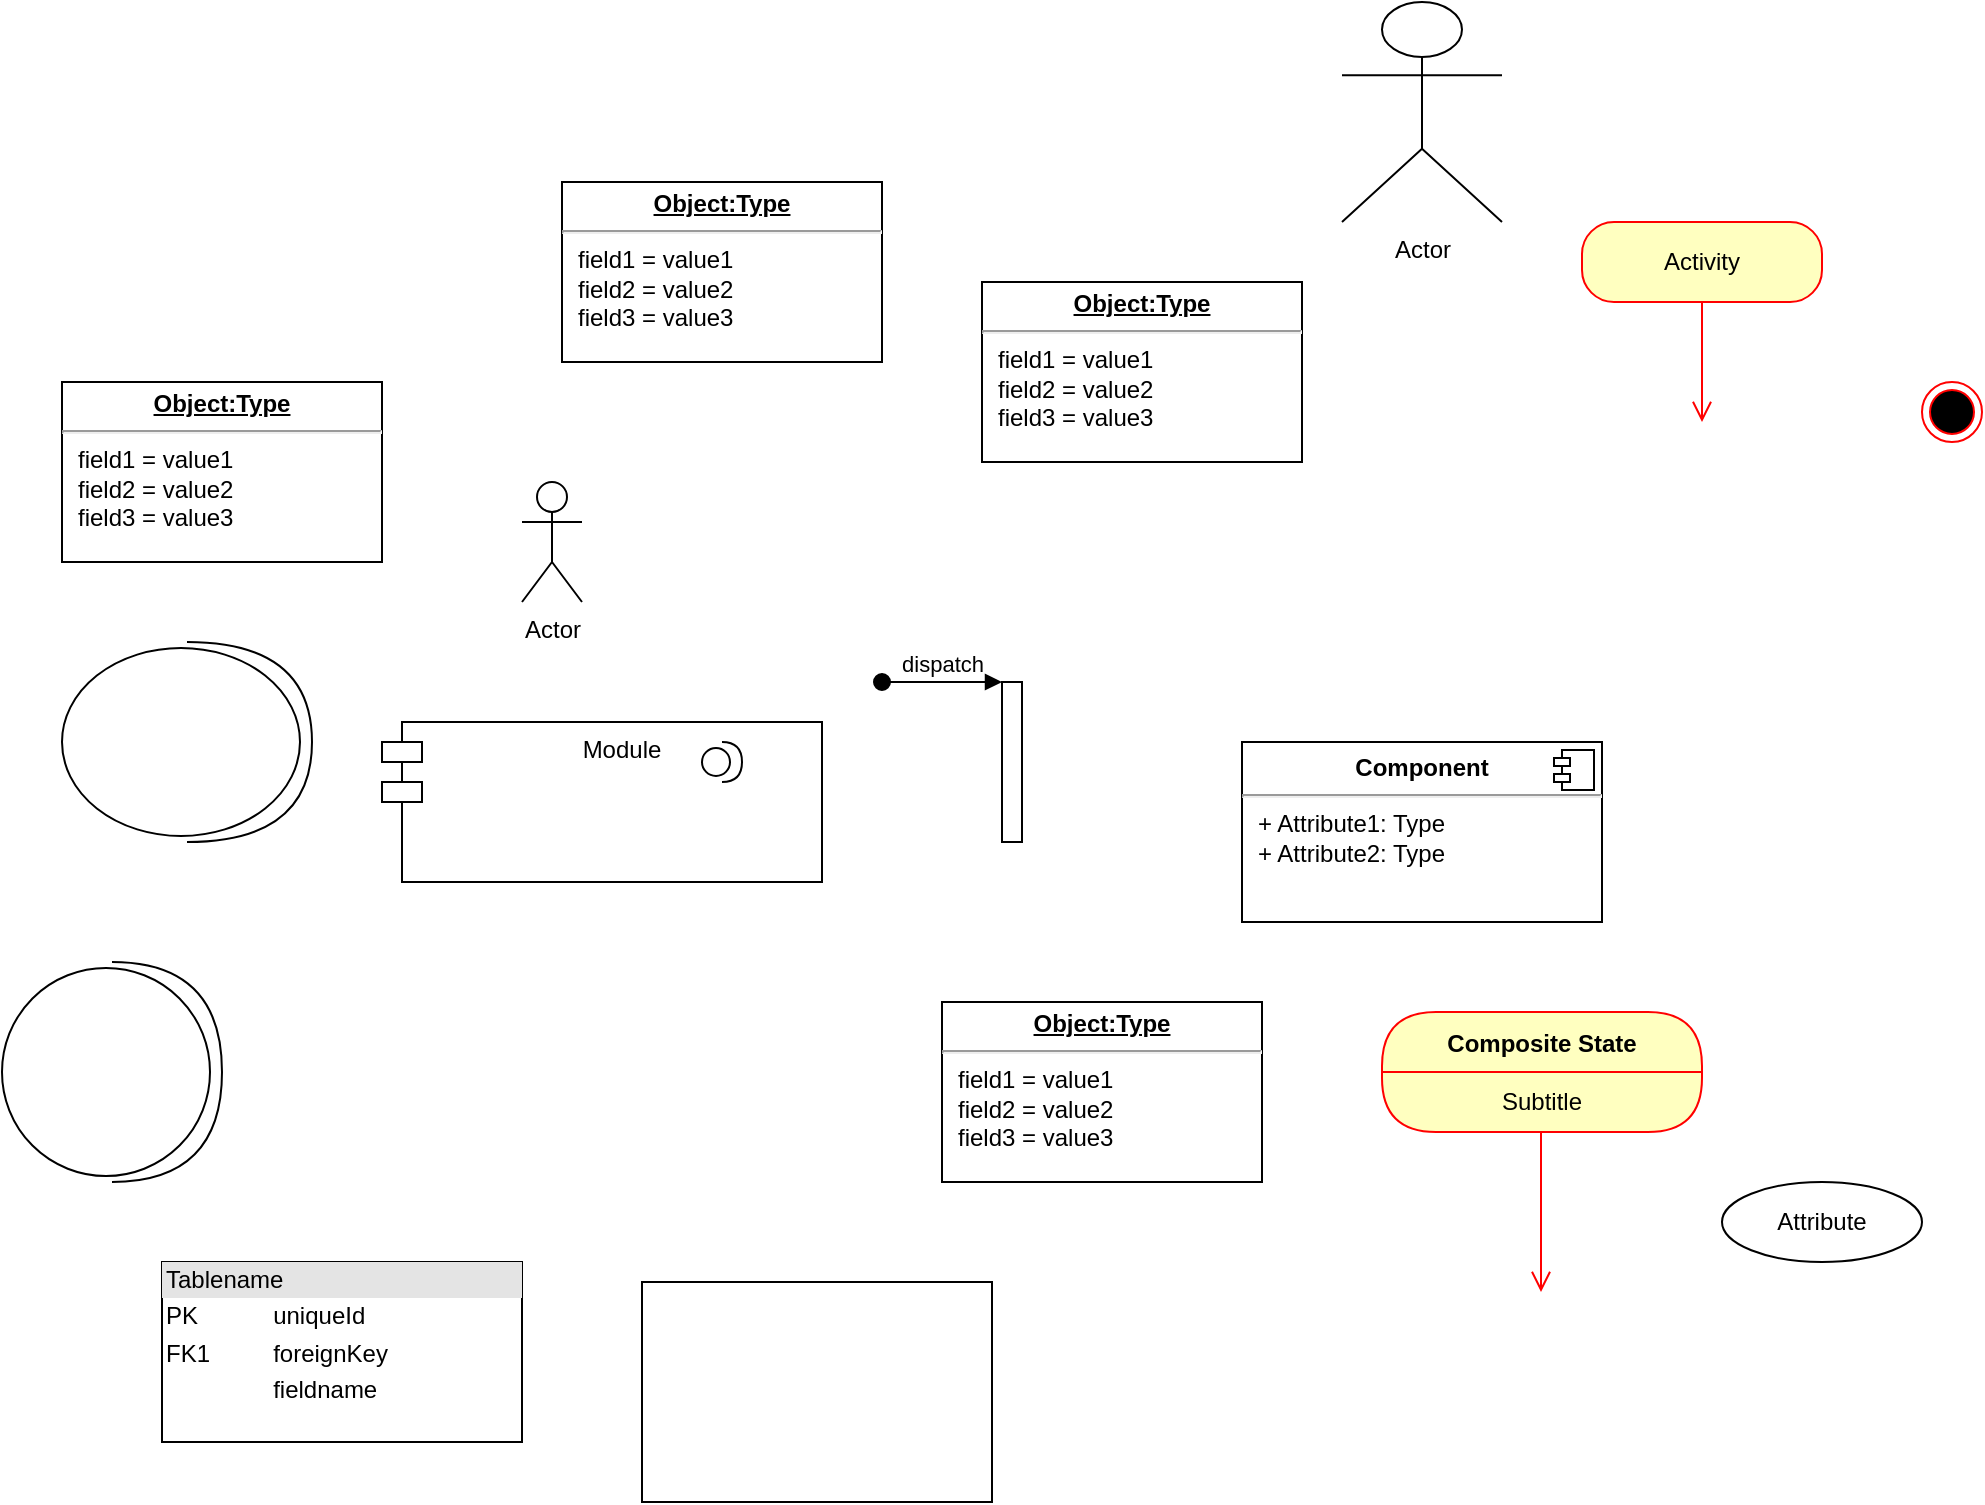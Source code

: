 <mxfile version="21.2.7" type="github" pages="3">
  <diagram name="Page-1" id="c_Jsu74FXSyNbmhPGohe">
    <mxGraphModel dx="1229" dy="845" grid="1" gridSize="10" guides="1" tooltips="1" connect="1" arrows="1" fold="1" page="1" pageScale="1" pageWidth="850" pageHeight="1100" math="0" shadow="0">
      <root>
        <mxCell id="0" />
        <mxCell id="1" parent="0" />
        <mxCell id="OKTVFQSnO2jGYD_Wj82T-1" value="" style="rounded=0;whiteSpace=wrap;html=1;" vertex="1" parent="1">
          <mxGeometry x="380" y="700" width="175" height="110" as="geometry" />
        </mxCell>
        <mxCell id="OKTVFQSnO2jGYD_Wj82T-7" value="&lt;p style=&quot;margin:0px;margin-top:4px;text-align:center;text-decoration:underline;&quot;&gt;&lt;b&gt;Object:Type&lt;/b&gt;&lt;/p&gt;&lt;hr/&gt;&lt;p style=&quot;margin:0px;margin-left:8px;&quot;&gt;field1 = value1&lt;br/&gt;field2 = value2&lt;br&gt;field3 = value3&lt;/p&gt;" style="verticalAlign=top;align=left;overflow=fill;fontSize=12;fontFamily=Helvetica;html=1;whiteSpace=wrap;" vertex="1" parent="1">
          <mxGeometry x="550" y="200" width="160" height="90" as="geometry" />
        </mxCell>
        <mxCell id="OKTVFQSnO2jGYD_Wj82T-8" value="&lt;p style=&quot;margin:0px;margin-top:4px;text-align:center;text-decoration:underline;&quot;&gt;&lt;b&gt;Object:Type&lt;/b&gt;&lt;/p&gt;&lt;hr/&gt;&lt;p style=&quot;margin:0px;margin-left:8px;&quot;&gt;field1 = value1&lt;br/&gt;field2 = value2&lt;br&gt;field3 = value3&lt;/p&gt;" style="verticalAlign=top;align=left;overflow=fill;fontSize=12;fontFamily=Helvetica;html=1;whiteSpace=wrap;" vertex="1" parent="1">
          <mxGeometry x="90" y="250" width="160" height="90" as="geometry" />
        </mxCell>
        <mxCell id="OKTVFQSnO2jGYD_Wj82T-9" value="&lt;p style=&quot;margin:0px;margin-top:4px;text-align:center;text-decoration:underline;&quot;&gt;&lt;b&gt;Object:Type&lt;/b&gt;&lt;/p&gt;&lt;hr/&gt;&lt;p style=&quot;margin:0px;margin-left:8px;&quot;&gt;field1 = value1&lt;br/&gt;field2 = value2&lt;br&gt;field3 = value3&lt;/p&gt;" style="verticalAlign=top;align=left;overflow=fill;fontSize=12;fontFamily=Helvetica;html=1;whiteSpace=wrap;" vertex="1" parent="1">
          <mxGeometry x="340" y="150" width="160" height="90" as="geometry" />
        </mxCell>
        <mxCell id="OKTVFQSnO2jGYD_Wj82T-10" value="Module" style="shape=module;align=left;spacingLeft=20;align=center;verticalAlign=top;whiteSpace=wrap;html=1;" vertex="1" parent="1">
          <mxGeometry x="250" y="420" width="220" height="80" as="geometry" />
        </mxCell>
        <mxCell id="OKTVFQSnO2jGYD_Wj82T-11" value="" style="shape=providedRequiredInterface;html=1;verticalLabelPosition=bottom;sketch=0;" vertex="1" parent="1">
          <mxGeometry x="60" y="540" width="110" height="110" as="geometry" />
        </mxCell>
        <mxCell id="OKTVFQSnO2jGYD_Wj82T-12" value="&lt;p style=&quot;margin:0px;margin-top:6px;text-align:center;&quot;&gt;&lt;b&gt;Component&lt;/b&gt;&lt;/p&gt;&lt;hr/&gt;&lt;p style=&quot;margin:0px;margin-left:8px;&quot;&gt;+ Attribute1: Type&lt;br/&gt;+ Attribute2: Type&lt;/p&gt;" style="align=left;overflow=fill;html=1;dropTarget=0;whiteSpace=wrap;" vertex="1" parent="1">
          <mxGeometry x="680" y="430" width="180" height="90" as="geometry" />
        </mxCell>
        <mxCell id="OKTVFQSnO2jGYD_Wj82T-13" value="" style="shape=component;jettyWidth=8;jettyHeight=4;" vertex="1" parent="OKTVFQSnO2jGYD_Wj82T-12">
          <mxGeometry x="1" width="20" height="20" relative="1" as="geometry">
            <mxPoint x="-24" y="4" as="offset" />
          </mxGeometry>
        </mxCell>
        <mxCell id="OKTVFQSnO2jGYD_Wj82T-14" value="Attribute" style="ellipse;whiteSpace=wrap;html=1;align=center;" vertex="1" parent="1">
          <mxGeometry x="920" y="650" width="100" height="40" as="geometry" />
        </mxCell>
        <mxCell id="OKTVFQSnO2jGYD_Wj82T-15" value="" style="ellipse;html=1;shape=endState;fillColor=#000000;strokeColor=#ff0000;" vertex="1" parent="1">
          <mxGeometry x="1020" y="250" width="30" height="30" as="geometry" />
        </mxCell>
        <mxCell id="OKTVFQSnO2jGYD_Wj82T-16" value="Activity" style="rounded=1;whiteSpace=wrap;html=1;arcSize=40;fontColor=#000000;fillColor=#ffffc0;strokeColor=#ff0000;" vertex="1" parent="1">
          <mxGeometry x="850" y="170" width="120" height="40" as="geometry" />
        </mxCell>
        <mxCell id="OKTVFQSnO2jGYD_Wj82T-17" value="" style="edgeStyle=orthogonalEdgeStyle;html=1;verticalAlign=bottom;endArrow=open;endSize=8;strokeColor=#ff0000;rounded=0;" edge="1" source="OKTVFQSnO2jGYD_Wj82T-16" parent="1">
          <mxGeometry relative="1" as="geometry">
            <mxPoint x="910" y="270" as="targetPoint" />
          </mxGeometry>
        </mxCell>
        <mxCell id="OKTVFQSnO2jGYD_Wj82T-18" value="" style="html=1;points=[];perimeter=orthogonalPerimeter;outlineConnect=0;targetShapes=umlLifeline;portConstraint=eastwest;newEdgeStyle={&quot;edgeStyle&quot;:&quot;elbowEdgeStyle&quot;,&quot;elbow&quot;:&quot;vertical&quot;,&quot;curved&quot;:0,&quot;rounded&quot;:0};" vertex="1" parent="1">
          <mxGeometry x="560" y="400" width="10" height="80" as="geometry" />
        </mxCell>
        <mxCell id="OKTVFQSnO2jGYD_Wj82T-19" value="dispatch" style="html=1;verticalAlign=bottom;startArrow=oval;endArrow=block;startSize=8;edgeStyle=elbowEdgeStyle;elbow=vertical;curved=0;rounded=0;" edge="1" target="OKTVFQSnO2jGYD_Wj82T-18" parent="1">
          <mxGeometry relative="1" as="geometry">
            <mxPoint x="500" y="400" as="sourcePoint" />
          </mxGeometry>
        </mxCell>
        <mxCell id="OKTVFQSnO2jGYD_Wj82T-20" value="Composite State" style="swimlane;fontStyle=1;align=center;verticalAlign=middle;childLayout=stackLayout;horizontal=1;startSize=30;horizontalStack=0;resizeParent=0;resizeLast=1;container=0;fontColor=#000000;collapsible=0;rounded=1;arcSize=30;strokeColor=#ff0000;fillColor=#ffffc0;swimlaneFillColor=#ffffc0;dropTarget=0;" vertex="1" parent="1">
          <mxGeometry x="750" y="565" width="160" height="60" as="geometry" />
        </mxCell>
        <mxCell id="OKTVFQSnO2jGYD_Wj82T-22" value="" style="edgeStyle=orthogonalEdgeStyle;html=1;verticalAlign=bottom;endArrow=open;endSize=8;strokeColor=#ff0000;rounded=0;" edge="1" parent="1">
          <mxGeometry relative="1" as="geometry">
            <mxPoint x="829.5" y="705" as="targetPoint" />
            <mxPoint x="829.5" y="625" as="sourcePoint" />
          </mxGeometry>
        </mxCell>
        <mxCell id="OKTVFQSnO2jGYD_Wj82T-21" value="Subtitle" style="text;html=1;strokeColor=none;fillColor=none;align=center;verticalAlign=middle;spacingLeft=4;spacingRight=4;whiteSpace=wrap;overflow=hidden;rotatable=0;fontColor=#000000;" vertex="1" parent="1">
          <mxGeometry x="750" y="595" width="160" height="30" as="geometry" />
        </mxCell>
        <mxCell id="OKTVFQSnO2jGYD_Wj82T-24" value="&lt;div style=&quot;box-sizing:border-box;width:100%;background:#e4e4e4;padding:2px;&quot;&gt;Tablename&lt;/div&gt;&lt;table style=&quot;width:100%;font-size:1em;&quot; cellpadding=&quot;2&quot; cellspacing=&quot;0&quot;&gt;&lt;tr&gt;&lt;td&gt;PK&lt;/td&gt;&lt;td&gt;uniqueId&lt;/td&gt;&lt;/tr&gt;&lt;tr&gt;&lt;td&gt;FK1&lt;/td&gt;&lt;td&gt;foreignKey&lt;/td&gt;&lt;/tr&gt;&lt;tr&gt;&lt;td&gt;&lt;/td&gt;&lt;td&gt;fieldname&lt;/td&gt;&lt;/tr&gt;&lt;/table&gt;" style="verticalAlign=top;align=left;overflow=fill;html=1;whiteSpace=wrap;" vertex="1" parent="1">
          <mxGeometry x="140" y="690" width="180" height="90" as="geometry" />
        </mxCell>
        <mxCell id="OKTVFQSnO2jGYD_Wj82T-25" value="" style="shape=providedRequiredInterface;html=1;verticalLabelPosition=bottom;sketch=0;" vertex="1" parent="1">
          <mxGeometry x="410" y="430" width="20" height="20" as="geometry" />
        </mxCell>
        <mxCell id="OKTVFQSnO2jGYD_Wj82T-26" value="" style="shape=providedRequiredInterface;html=1;verticalLabelPosition=bottom;sketch=0;" vertex="1" parent="1">
          <mxGeometry x="90" y="380" width="125" height="100" as="geometry" />
        </mxCell>
        <mxCell id="OKTVFQSnO2jGYD_Wj82T-27" value="Actor" style="shape=umlActor;verticalLabelPosition=bottom;verticalAlign=top;html=1;" vertex="1" parent="1">
          <mxGeometry x="730" y="60" width="80" height="110" as="geometry" />
        </mxCell>
        <mxCell id="OKTVFQSnO2jGYD_Wj82T-28" value="&lt;p style=&quot;margin:0px;margin-top:4px;text-align:center;text-decoration:underline;&quot;&gt;&lt;b&gt;Object:Type&lt;/b&gt;&lt;/p&gt;&lt;hr/&gt;&lt;p style=&quot;margin:0px;margin-left:8px;&quot;&gt;field1 = value1&lt;br/&gt;field2 = value2&lt;br&gt;field3 = value3&lt;/p&gt;" style="verticalAlign=top;align=left;overflow=fill;fontSize=12;fontFamily=Helvetica;html=1;whiteSpace=wrap;" vertex="1" parent="1">
          <mxGeometry x="530" y="560" width="160" height="90" as="geometry" />
        </mxCell>
        <mxCell id="OKTVFQSnO2jGYD_Wj82T-29" value="Actor" style="shape=umlActor;verticalLabelPosition=bottom;verticalAlign=top;html=1;" vertex="1" parent="1">
          <mxGeometry x="320" y="300" width="30" height="60" as="geometry" />
        </mxCell>
      </root>
    </mxGraphModel>
  </diagram>
  <diagram id="nGVaEM0G_f2D4CXPOdU4" name="Page-2">
    <mxGraphModel dx="3217" dy="1408" grid="1" gridSize="10" guides="1" tooltips="1" connect="1" arrows="1" fold="1" page="1" pageScale="1" pageWidth="1169" pageHeight="827" math="0" shadow="0">
      <root>
        <mxCell id="0" />
        <mxCell id="1" parent="0" />
        <mxCell id="z2LkJE4XGTSv9TmPmMq1-45" value="" style="edgeStyle=orthogonalEdgeStyle;rounded=0;orthogonalLoop=1;jettySize=auto;html=1;exitX=1;exitY=0.5;exitDx=0;exitDy=0;entryX=0;entryY=0.5;entryDx=0;entryDy=0;" edge="1" parent="1" source="z2LkJE4XGTSv9TmPmMq1-44" target="z2LkJE4XGTSv9TmPmMq1-46">
          <mxGeometry relative="1" as="geometry">
            <mxPoint x="40" y="169" as="targetPoint" />
          </mxGeometry>
        </mxCell>
        <mxCell id="z2LkJE4XGTSv9TmPmMq1-35" value="" style="edgeStyle=orthogonalEdgeStyle;rounded=0;orthogonalLoop=1;jettySize=auto;html=1;" edge="1" parent="1" source="z2LkJE4XGTSv9TmPmMq1-5" target="z2LkJE4XGTSv9TmPmMq1-6">
          <mxGeometry relative="1" as="geometry" />
        </mxCell>
        <mxCell id="z2LkJE4XGTSv9TmPmMq1-5" value="&lt;p style=&quot;margin:0px;margin-top:4px;text-align:center;&quot;&gt;&lt;b&gt;Finance&lt;/b&gt;&lt;/p&gt;&lt;p style=&quot;margin:0px;margin-top:4px;text-align:center;&quot;&gt;&lt;br&gt;&lt;/p&gt;&lt;hr size=&quot;1&quot;&gt;&lt;div style=&quot;height:2px;&quot;&gt;&amp;nbsp;- PR number: integer&amp;nbsp;&lt;/div&gt;&lt;div style=&quot;height:2px;&quot;&gt;&lt;br&gt;&lt;/div&gt;&lt;div style=&quot;height:2px;&quot;&gt;&lt;br&gt;&lt;/div&gt;&lt;div style=&quot;height:2px;&quot;&gt;&lt;br&gt;&lt;/div&gt;&lt;div style=&quot;height:2px;&quot;&gt;&lt;br&gt;&lt;/div&gt;&lt;div style=&quot;height:2px;&quot;&gt;&lt;br&gt;&lt;/div&gt;&lt;div style=&quot;height:2px;&quot;&gt;&lt;br&gt;&lt;/div&gt;&lt;div style=&quot;height:2px;&quot;&gt;&lt;br&gt;&lt;/div&gt;&lt;div style=&quot;height:2px;&quot;&gt;&lt;br&gt;&lt;/div&gt;&lt;div style=&quot;height:2px;&quot;&gt;&lt;br&gt;&lt;/div&gt;&lt;div style=&quot;height:2px;&quot;&gt;&lt;br&gt;&lt;/div&gt;&lt;div style=&quot;height:2px;&quot;&gt;&lt;br&gt;&lt;/div&gt;&lt;div style=&quot;height:2px;&quot;&gt;&lt;br&gt;&lt;/div&gt;&lt;div style=&quot;height:2px;&quot;&gt;&lt;br&gt;&lt;/div&gt;&lt;div style=&quot;height:2px;&quot;&gt;&lt;br&gt;&lt;/div&gt;&lt;div style=&quot;height:2px;&quot;&gt;&lt;br&gt;&lt;/div&gt;&lt;hr size=&quot;1&quot;&gt;&lt;div style=&quot;height:2px;&quot;&gt;+ calcAproximate()&lt;/div&gt;" style="verticalAlign=top;align=left;overflow=fill;fontSize=12;fontFamily=Helvetica;html=1;whiteSpace=wrap;" vertex="1" parent="1">
          <mxGeometry x="470" y="90" width="190" height="160" as="geometry" />
        </mxCell>
        <mxCell id="z2LkJE4XGTSv9TmPmMq1-36" value="" style="edgeStyle=orthogonalEdgeStyle;rounded=0;orthogonalLoop=1;jettySize=auto;html=1;" edge="1" parent="1" target="z2LkJE4XGTSv9TmPmMq1-7">
          <mxGeometry relative="1" as="geometry">
            <mxPoint x="890" y="170" as="sourcePoint" />
          </mxGeometry>
        </mxCell>
        <mxCell id="z2LkJE4XGTSv9TmPmMq1-6" value="&lt;p style=&quot;margin:0px;margin-top:4px;text-align:center;&quot;&gt;&lt;b&gt;Director&amp;nbsp;&amp;nbsp;&lt;/b&gt;&lt;/p&gt;&lt;p style=&quot;margin:0px;margin-top:4px;text-align:center;&quot;&gt;&lt;br&gt;&lt;/p&gt;&lt;hr size=&quot;1&quot;&gt;&lt;div style=&quot;height:2px;&quot;&gt;&lt;/div&gt;&lt;div style=&quot;height:2px;&quot;&gt;&lt;br&gt;&lt;/div&gt;&lt;div style=&quot;height:2px;&quot;&gt;&lt;br&gt;&lt;/div&gt;&lt;div style=&quot;height:2px;&quot;&gt;&lt;br&gt;&lt;/div&gt;&lt;div style=&quot;height:2px;&quot;&gt;&lt;br&gt;&lt;/div&gt;&lt;div style=&quot;height:2px;&quot;&gt;&lt;br&gt;&lt;/div&gt;&lt;div style=&quot;height:2px;&quot;&gt;&lt;br&gt;&lt;/div&gt;&lt;div style=&quot;height:2px;&quot;&gt;&lt;br&gt;&lt;/div&gt;&lt;div style=&quot;height:2px;&quot;&gt;&lt;br&gt;&lt;/div&gt;&lt;div style=&quot;height:2px;&quot;&gt;&lt;br&gt;&lt;/div&gt;&lt;div style=&quot;height:2px;&quot;&gt;&lt;br&gt;&lt;/div&gt;&lt;div style=&quot;height:2px;&quot;&gt;&lt;br&gt;&lt;/div&gt;&lt;div style=&quot;height:2px;&quot;&gt;&lt;br&gt;&lt;/div&gt;&lt;div style=&quot;height:2px;&quot;&gt;&lt;br&gt;&lt;/div&gt;&lt;div style=&quot;height:2px;&quot;&gt;&lt;br&gt;&lt;/div&gt;&lt;div style=&quot;height:2px;&quot;&gt;&lt;br&gt;&lt;/div&gt;&lt;hr size=&quot;1&quot;&gt;&lt;div style=&quot;height:2px;&quot;&gt;&lt;/div&gt;" style="verticalAlign=top;align=left;overflow=fill;fontSize=12;fontFamily=Helvetica;html=1;whiteSpace=wrap;" vertex="1" parent="1">
          <mxGeometry x="747.5" y="89" width="140" height="160" as="geometry" />
        </mxCell>
        <mxCell id="z2LkJE4XGTSv9TmPmMq1-7" value="&lt;p style=&quot;margin:0px;margin-top:4px;text-align:center;&quot;&gt;&lt;b&gt;Purchase&amp;nbsp;&amp;nbsp;&lt;/b&gt;&lt;/p&gt;&lt;p style=&quot;margin:0px;margin-top:4px;text-align:center;&quot;&gt;&lt;br&gt;&lt;/p&gt;&lt;hr size=&quot;1&quot;&gt;&lt;p style=&quot;border-color: var(--border-color); margin: 0px 0px 0px 4px;&quot;&gt;-approval: Boolean&amp;nbsp;&lt;/p&gt;&lt;p style=&quot;border-color: var(--border-color); margin: 0px 0px 0px 4px;&quot;&gt;-time : Date&lt;br&gt;&lt;/p&gt;&lt;div style=&quot;height:2px;&quot;&gt;&lt;br&gt;&lt;/div&gt;&lt;div style=&quot;height:2px;&quot;&gt;&lt;br&gt;&lt;/div&gt;&lt;div style=&quot;height:2px;&quot;&gt;&lt;br&gt;&lt;/div&gt;&lt;div style=&quot;height:2px;&quot;&gt;&lt;br&gt;&lt;/div&gt;&lt;hr size=&quot;1&quot;&gt;&lt;div style=&quot;height:2px;&quot;&gt;&lt;/div&gt;" style="verticalAlign=top;align=left;overflow=fill;fontSize=12;fontFamily=Helvetica;html=1;whiteSpace=wrap;" vertex="1" parent="1">
          <mxGeometry x="970" y="90" width="140" height="160" as="geometry" />
        </mxCell>
        <mxCell id="z2LkJE4XGTSv9TmPmMq1-8" value="&lt;p style=&quot;margin:0px;margin-top:4px;text-align:center;&quot;&gt;&lt;b&gt;Budget&lt;/b&gt;&lt;/p&gt;&lt;hr size=&quot;1&quot;&gt;&lt;div style=&quot;height:2px;&quot;&gt;&lt;/div&gt;" style="verticalAlign=top;align=left;overflow=fill;fontSize=12;fontFamily=Helvetica;html=1;whiteSpace=wrap;" vertex="1" parent="1">
          <mxGeometry x="405" y="380" width="139" height="110" as="geometry" />
        </mxCell>
        <mxCell id="z2LkJE4XGTSv9TmPmMq1-12" value="" style="endArrow=none;html=1;rounded=0;entryX=0.5;entryY=1;entryDx=0;entryDy=0;exitX=0.5;exitY=0;exitDx=0;exitDy=0;strokeWidth=2;" edge="1" parent="1" source="z2LkJE4XGTSv9TmPmMq1-8" target="z2LkJE4XGTSv9TmPmMq1-5">
          <mxGeometry width="50" height="50" relative="1" as="geometry">
            <mxPoint x="540" y="440" as="sourcePoint" />
            <mxPoint x="590" y="390" as="targetPoint" />
          </mxGeometry>
        </mxCell>
        <mxCell id="z2LkJE4XGTSv9TmPmMq1-24" style="edgeStyle=orthogonalEdgeStyle;rounded=0;orthogonalLoop=1;jettySize=auto;html=1;entryX=0.522;entryY=0.992;entryDx=0;entryDy=0;entryPerimeter=0;" edge="1" parent="1" source="z2LkJE4XGTSv9TmPmMq1-16" target="z2LkJE4XGTSv9TmPmMq1-8">
          <mxGeometry relative="1" as="geometry" />
        </mxCell>
        <mxCell id="z2LkJE4XGTSv9TmPmMq1-16" value="" style="strokeWidth=2;html=1;shape=mxgraph.flowchart.annotation_2;align=left;labelPosition=right;pointerEvents=1;rotation=90;" vertex="1" parent="1">
          <mxGeometry x="457.5" y="457.5" width="40" height="165" as="geometry" />
        </mxCell>
        <mxCell id="z2LkJE4XGTSv9TmPmMq1-40" value="" style="shape=waypoint;sketch=0;size=6;pointerEvents=1;points=[];fillColor=default;resizable=0;rotatable=0;perimeter=centerPerimeter;snapToPoint=1;align=left;verticalAlign=top;" vertex="1" parent="1">
          <mxGeometry x="-60" y="260" width="20" height="20" as="geometry" />
        </mxCell>
        <mxCell id="z2LkJE4XGTSv9TmPmMq1-44" value="PR" style="rhombus;whiteSpace=wrap;html=1;align=left;verticalAlign=top;" vertex="1" parent="1">
          <mxGeometry x="10" y="129" width="80" height="80" as="geometry" />
        </mxCell>
        <mxCell id="z2LkJE4XGTSv9TmPmMq1-50" value="" style="edgeStyle=orthogonalEdgeStyle;rounded=0;orthogonalLoop=1;jettySize=auto;html=1;entryX=0;entryY=0.5;entryDx=0;entryDy=0;" edge="1" parent="1" source="z2LkJE4XGTSv9TmPmMq1-46" target="z2LkJE4XGTSv9TmPmMq1-5">
          <mxGeometry relative="1" as="geometry">
            <mxPoint x="380" y="169" as="targetPoint" />
          </mxGeometry>
        </mxCell>
        <mxCell id="z2LkJE4XGTSv9TmPmMq1-46" value="&lt;p style=&quot;margin:0px;margin-top:4px;text-align:center;&quot;&gt;&lt;b&gt;Admin&amp;nbsp;&lt;/b&gt;&lt;/p&gt;&lt;hr size=&quot;1&quot;&gt;&lt;p style=&quot;margin:0px;margin-left:4px;&quot;&gt;-name: String&amp;nbsp;&lt;/p&gt;&lt;p style=&quot;margin:0px;margin-left:4px;&quot;&gt;-date : Date&lt;br&gt;-category: String&amp;nbsp;&lt;/p&gt;&lt;hr size=&quot;1&quot;&gt;&lt;p style=&quot;margin:0px;margin-left:4px;&quot;&gt;+amount: String&amp;nbsp;&lt;/p&gt;" style="verticalAlign=top;align=left;overflow=fill;fontSize=12;fontFamily=Helvetica;html=1;whiteSpace=wrap;" vertex="1" parent="1">
          <mxGeometry x="220" y="90" width="160" height="160" as="geometry" />
        </mxCell>
        <mxCell id="z2LkJE4XGTSv9TmPmMq1-51" value="&lt;p style=&quot;margin:0px;margin-top:4px;text-align:center;&quot;&gt;&lt;b&gt;Cash&lt;/b&gt;&lt;/p&gt;&lt;p style=&quot;margin:0px;margin-top:4px;text-align:center;&quot;&gt;&lt;b style=&quot;background-color: initial;&quot;&gt;&lt;br&gt;&lt;/b&gt;&lt;/p&gt;&lt;p style=&quot;margin: 4px 0px 0px;&quot;&gt;&lt;b style=&quot;background-color: initial;&quot;&gt;amount: Integer&lt;/b&gt;&lt;br&gt;&lt;/p&gt;" style="verticalAlign=top;align=left;overflow=fill;fontSize=12;fontFamily=Helvetica;html=1;whiteSpace=wrap;" vertex="1" parent="1">
          <mxGeometry x="320" y="562.5" width="150" height="77.5" as="geometry" />
        </mxCell>
        <mxCell id="z2LkJE4XGTSv9TmPmMq1-53" value="" style="line;strokeWidth=1;fillColor=none;align=left;verticalAlign=middle;spacingTop=-1;spacingLeft=3;spacingRight=3;rotatable=0;labelPosition=right;points=[];portConstraint=eastwest;strokeColor=inherit;" vertex="1" parent="1">
          <mxGeometry x="320" y="588.5" width="150" height="8" as="geometry" />
        </mxCell>
        <mxCell id="z2LkJE4XGTSv9TmPmMq1-56" value="&lt;p style=&quot;margin:0px;margin-top:4px;text-align:center;&quot;&gt;&lt;b&gt;Bank&lt;/b&gt;&lt;/p&gt;&lt;p style=&quot;margin:0px;margin-top:4px;text-align:center;&quot;&gt;&lt;b style=&quot;background-color: initial;&quot;&gt;&lt;br&gt;&lt;/b&gt;&lt;/p&gt;&lt;p style=&quot;margin: 4px 0px 0px;&quot;&gt;&lt;span style=&quot;background-color: initial;&quot;&gt;&lt;b&gt;status: Boolean&amp;nbsp;&lt;/b&gt;&lt;/span&gt;&lt;br&gt;&lt;/p&gt;" style="verticalAlign=top;align=left;overflow=fill;fontSize=12;fontFamily=Helvetica;html=1;whiteSpace=wrap;" vertex="1" parent="1">
          <mxGeometry x="497.5" y="562.5" width="150" height="77.5" as="geometry" />
        </mxCell>
        <mxCell id="z2LkJE4XGTSv9TmPmMq1-58" value="" style="line;strokeWidth=1;fillColor=none;align=left;verticalAlign=middle;spacingTop=-1;spacingLeft=3;spacingRight=3;rotatable=0;labelPosition=right;points=[];portConstraint=eastwest;strokeColor=inherit;" vertex="1" parent="1">
          <mxGeometry x="497.5" y="588.5" width="150" height="8" as="geometry" />
        </mxCell>
        <mxCell id="z2LkJE4XGTSv9TmPmMq1-65" value="&lt;p style=&quot;margin:0px;margin-top:4px;text-align:center;&quot;&gt;&lt;b&gt;Constrains&lt;/b&gt;&lt;/p&gt;&lt;hr size=&quot;1&quot;&gt;&lt;div style=&quot;height:2px;&quot;&gt;&lt;/div&gt;" style="verticalAlign=top;align=left;overflow=fill;fontSize=12;fontFamily=Helvetica;html=1;whiteSpace=wrap;" vertex="1" parent="1">
          <mxGeometry x="745" y="380" width="139" height="110" as="geometry" />
        </mxCell>
        <mxCell id="z2LkJE4XGTSv9TmPmMq1-66" value="" style="endArrow=none;html=1;rounded=0;entryX=0.5;entryY=1;entryDx=0;entryDy=0;exitX=0.5;exitY=0;exitDx=0;exitDy=0;strokeWidth=2;" edge="1" parent="1" source="z2LkJE4XGTSv9TmPmMq1-65">
          <mxGeometry width="50" height="50" relative="1" as="geometry">
            <mxPoint x="880" y="440" as="sourcePoint" />
            <mxPoint x="815" y="250" as="targetPoint" />
          </mxGeometry>
        </mxCell>
        <mxCell id="z2LkJE4XGTSv9TmPmMq1-67" style="edgeStyle=orthogonalEdgeStyle;rounded=0;orthogonalLoop=1;jettySize=auto;html=1;entryX=0.522;entryY=0.992;entryDx=0;entryDy=0;entryPerimeter=0;" edge="1" parent="1" source="z2LkJE4XGTSv9TmPmMq1-68" target="z2LkJE4XGTSv9TmPmMq1-65">
          <mxGeometry relative="1" as="geometry" />
        </mxCell>
        <mxCell id="z2LkJE4XGTSv9TmPmMq1-68" value="" style="strokeWidth=2;html=1;shape=mxgraph.flowchart.annotation_2;align=left;labelPosition=right;pointerEvents=1;rotation=90;" vertex="1" parent="1">
          <mxGeometry x="797.5" y="457.5" width="40" height="165" as="geometry" />
        </mxCell>
        <mxCell id="z2LkJE4XGTSv9TmPmMq1-69" value="&lt;p style=&quot;margin:0px;margin-top:4px;text-align:center;&quot;&gt;&lt;b&gt;Legal&lt;/b&gt;&lt;/p&gt;&lt;p style=&quot;margin:0px;margin-top:4px;text-align:center;&quot;&gt;&lt;b style=&quot;background-color: initial;&quot;&gt;&lt;br&gt;&lt;/b&gt;&lt;/p&gt;&lt;p style=&quot;margin: 4px 0px 0px;&quot;&gt;&lt;b style=&quot;border-color: var(--border-color);&quot;&gt;status: Boolean&amp;nbsp;&lt;/b&gt;&lt;br&gt;&lt;/p&gt;" style="verticalAlign=top;align=left;overflow=fill;fontSize=12;fontFamily=Helvetica;html=1;whiteSpace=wrap;" vertex="1" parent="1">
          <mxGeometry x="660" y="562.5" width="150" height="77.5" as="geometry" />
        </mxCell>
        <mxCell id="z2LkJE4XGTSv9TmPmMq1-70" value="" style="line;strokeWidth=1;fillColor=none;align=left;verticalAlign=middle;spacingTop=-1;spacingLeft=3;spacingRight=3;rotatable=0;labelPosition=right;points=[];portConstraint=eastwest;strokeColor=inherit;" vertex="1" parent="1">
          <mxGeometry x="660" y="588.5" width="150" height="8" as="geometry" />
        </mxCell>
        <mxCell id="z2LkJE4XGTSv9TmPmMq1-71" value="&lt;p style=&quot;margin:0px;margin-top:4px;text-align:center;&quot;&gt;&lt;b&gt;Projects&lt;/b&gt;&lt;/p&gt;&lt;p style=&quot;margin:0px;margin-top:4px;text-align:center;&quot;&gt;&lt;b style=&quot;background-color: initial;&quot;&gt;&lt;br&gt;&lt;/b&gt;&lt;/p&gt;&lt;p style=&quot;margin: 4px 0px 0px;&quot;&gt;&lt;span style=&quot;background-color: initial;&quot;&gt;&lt;b&gt;Dependency: Boolean&amp;nbsp;&lt;/b&gt;&lt;/span&gt;&lt;br&gt;&lt;/p&gt;" style="verticalAlign=top;align=left;overflow=fill;fontSize=12;fontFamily=Helvetica;html=1;whiteSpace=wrap;" vertex="1" parent="1">
          <mxGeometry x="837.5" y="562.5" width="150" height="77.5" as="geometry" />
        </mxCell>
        <mxCell id="z2LkJE4XGTSv9TmPmMq1-72" value="" style="line;strokeWidth=1;fillColor=none;align=left;verticalAlign=middle;spacingTop=-1;spacingLeft=3;spacingRight=3;rotatable=0;labelPosition=right;points=[];portConstraint=eastwest;strokeColor=inherit;" vertex="1" parent="1">
          <mxGeometry x="837.5" y="588.5" width="150" height="8" as="geometry" />
        </mxCell>
      </root>
    </mxGraphModel>
  </diagram>
  <diagram id="2PHNLpnomDlVhTrwGic8" name="Page-3">
    <mxGraphModel dx="60" dy="18" grid="1" gridSize="10" guides="1" tooltips="1" connect="1" arrows="1" fold="1" page="1" pageScale="1" pageWidth="1169" pageHeight="827" math="0" shadow="0">
      <root>
        <mxCell id="0" />
        <mxCell id="1" parent="0" />
        <mxCell id="oTEi-ZaQa5ASEeYP7j1v-5" value="ADMIN" style="swimlane;fontStyle=1;align=center;verticalAlign=top;childLayout=stackLayout;horizontal=1;startSize=26;horizontalStack=0;resizeParent=1;resizeParentMax=0;resizeLast=0;collapsible=1;marginBottom=0;whiteSpace=wrap;html=1;" vertex="1" parent="1">
          <mxGeometry x="1390" y="870" width="180" height="160" as="geometry" />
        </mxCell>
        <mxCell id="oTEi-ZaQa5ASEeYP7j1v-6" value="+name- String&amp;nbsp;&lt;br&gt;+ Department Name - String&lt;br style=&quot;border-color: var(--border-color);&quot;&gt;+ Category - String&amp;nbsp;&lt;br&gt;+ Status - Boolean&amp;nbsp;&amp;nbsp;" style="text;strokeColor=none;fillColor=none;align=left;verticalAlign=top;spacingLeft=4;spacingRight=4;overflow=hidden;rotatable=0;points=[[0,0.5],[1,0.5]];portConstraint=eastwest;whiteSpace=wrap;html=1;" vertex="1" parent="oTEi-ZaQa5ASEeYP7j1v-5">
          <mxGeometry y="26" width="180" height="74" as="geometry" />
        </mxCell>
        <mxCell id="oTEi-ZaQa5ASEeYP7j1v-7" value="" style="line;strokeWidth=1;fillColor=none;align=left;verticalAlign=middle;spacingTop=-1;spacingLeft=3;spacingRight=3;rotatable=0;labelPosition=right;points=[];portConstraint=eastwest;strokeColor=inherit;" vertex="1" parent="oTEi-ZaQa5ASEeYP7j1v-5">
          <mxGeometry y="100" width="180" height="8" as="geometry" />
        </mxCell>
        <mxCell id="oTEi-ZaQa5ASEeYP7j1v-8" value="+ login ()&lt;br&gt;+modify PR()&lt;br&gt;+logout()&lt;br&gt;" style="text;strokeColor=none;fillColor=none;align=left;verticalAlign=top;spacingLeft=4;spacingRight=4;overflow=hidden;rotatable=0;points=[[0,0.5],[1,0.5]];portConstraint=eastwest;whiteSpace=wrap;html=1;" vertex="1" parent="oTEi-ZaQa5ASEeYP7j1v-5">
          <mxGeometry y="108" width="180" height="52" as="geometry" />
        </mxCell>
        <mxCell id="oTEi-ZaQa5ASEeYP7j1v-9" value="PURCHASE REQUEST" style="swimlane;fontStyle=1;align=center;verticalAlign=top;childLayout=stackLayout;horizontal=1;startSize=26;horizontalStack=0;resizeParent=1;resizeParentMax=0;resizeLast=0;collapsible=1;marginBottom=0;whiteSpace=wrap;html=1;" vertex="1" parent="1">
          <mxGeometry x="1590" y="1130" width="230" height="140" as="geometry" />
        </mxCell>
        <mxCell id="oTEi-ZaQa5ASEeYP7j1v-10" value="+ID - Integer&amp;nbsp;&amp;nbsp;&lt;br&gt;+ Amount - Float&amp;nbsp;&lt;br style=&quot;border-color: var(--border-color);&quot;&gt;+ Date - Date&amp;nbsp;&lt;br&gt;+ generator Email and ID - Boolean&amp;nbsp;&amp;nbsp;" style="text;strokeColor=none;fillColor=none;align=left;verticalAlign=top;spacingLeft=4;spacingRight=4;overflow=hidden;rotatable=0;points=[[0,0.5],[1,0.5]];portConstraint=eastwest;whiteSpace=wrap;html=1;" vertex="1" parent="oTEi-ZaQa5ASEeYP7j1v-9">
          <mxGeometry y="26" width="230" height="74" as="geometry" />
        </mxCell>
        <mxCell id="oTEi-ZaQa5ASEeYP7j1v-11" value="" style="line;strokeWidth=1;fillColor=none;align=left;verticalAlign=middle;spacingTop=-1;spacingLeft=3;spacingRight=3;rotatable=0;labelPosition=right;points=[];portConstraint=eastwest;strokeColor=inherit;" vertex="1" parent="oTEi-ZaQa5ASEeYP7j1v-9">
          <mxGeometry y="100" width="230" height="8" as="geometry" />
        </mxCell>
        <mxCell id="oTEi-ZaQa5ASEeYP7j1v-12" value="+ Request Status ()&lt;br&gt;&lt;br&gt;&lt;br&gt;" style="text;strokeColor=none;fillColor=none;align=left;verticalAlign=top;spacingLeft=4;spacingRight=4;overflow=hidden;rotatable=0;points=[[0,0.5],[1,0.5]];portConstraint=eastwest;whiteSpace=wrap;html=1;" vertex="1" parent="oTEi-ZaQa5ASEeYP7j1v-9">
          <mxGeometry y="108" width="230" height="32" as="geometry" />
        </mxCell>
        <mxCell id="oTEi-ZaQa5ASEeYP7j1v-13" value="DIRECTOR&amp;nbsp;" style="swimlane;fontStyle=1;align=center;verticalAlign=top;childLayout=stackLayout;horizontal=1;startSize=26;horizontalStack=0;resizeParent=1;resizeParentMax=0;resizeLast=0;collapsible=1;marginBottom=0;whiteSpace=wrap;html=1;" vertex="1" parent="1">
          <mxGeometry x="1980" y="865" width="180" height="130" as="geometry" />
        </mxCell>
        <mxCell id="oTEi-ZaQa5ASEeYP7j1v-14" value="+approval: Boolean&amp;nbsp;&lt;br&gt;&lt;span style=&quot;background-color: initial;&quot;&gt;-Date : Date&lt;/span&gt;&amp;nbsp;&lt;br&gt;&amp;nbsp;" style="text;strokeColor=none;fillColor=none;align=left;verticalAlign=top;spacingLeft=4;spacingRight=4;overflow=hidden;rotatable=0;points=[[0,0.5],[1,0.5]];portConstraint=eastwest;whiteSpace=wrap;html=1;" vertex="1" parent="oTEi-ZaQa5ASEeYP7j1v-13">
          <mxGeometry y="26" width="180" height="54" as="geometry" />
        </mxCell>
        <mxCell id="oTEi-ZaQa5ASEeYP7j1v-15" value="" style="line;strokeWidth=1;fillColor=none;align=left;verticalAlign=middle;spacingTop=-1;spacingLeft=3;spacingRight=3;rotatable=0;labelPosition=right;points=[];portConstraint=eastwest;strokeColor=inherit;" vertex="1" parent="oTEi-ZaQa5ASEeYP7j1v-13">
          <mxGeometry y="80" width="180" height="8" as="geometry" />
        </mxCell>
        <mxCell id="oTEi-ZaQa5ASEeYP7j1v-16" value="&lt;br&gt;&lt;br&gt;" style="text;strokeColor=none;fillColor=none;align=left;verticalAlign=top;spacingLeft=4;spacingRight=4;overflow=hidden;rotatable=0;points=[[0,0.5],[1,0.5]];portConstraint=eastwest;whiteSpace=wrap;html=1;" vertex="1" parent="oTEi-ZaQa5ASEeYP7j1v-13">
          <mxGeometry y="88" width="180" height="42" as="geometry" />
        </mxCell>
        <mxCell id="oTEi-ZaQa5ASEeYP7j1v-17" value="BUDGET" style="swimlane;fontStyle=1;align=center;verticalAlign=top;childLayout=stackLayout;horizontal=1;startSize=26;horizontalStack=0;resizeParent=1;resizeParentMax=0;resizeLast=0;collapsible=1;marginBottom=0;whiteSpace=wrap;html=1;" vertex="1" parent="1">
          <mxGeometry x="1670" y="870" width="180" height="120" as="geometry" />
        </mxCell>
        <mxCell id="oTEi-ZaQa5ASEeYP7j1v-18" value="+Status- Boolean&amp;nbsp;&lt;br&gt;+ Type - String&amp;nbsp;" style="text;strokeColor=none;fillColor=none;align=left;verticalAlign=top;spacingLeft=4;spacingRight=4;overflow=hidden;rotatable=0;points=[[0,0.5],[1,0.5]];portConstraint=eastwest;whiteSpace=wrap;html=1;" vertex="1" parent="oTEi-ZaQa5ASEeYP7j1v-17">
          <mxGeometry y="26" width="180" height="44" as="geometry" />
        </mxCell>
        <mxCell id="oTEi-ZaQa5ASEeYP7j1v-19" value="" style="line;strokeWidth=1;fillColor=none;align=left;verticalAlign=middle;spacingTop=-1;spacingLeft=3;spacingRight=3;rotatable=0;labelPosition=right;points=[];portConstraint=eastwest;strokeColor=inherit;" vertex="1" parent="oTEi-ZaQa5ASEeYP7j1v-17">
          <mxGeometry y="70" width="180" height="8" as="geometry" />
        </mxCell>
        <mxCell id="oTEi-ZaQa5ASEeYP7j1v-20" value="+ Payment ()&lt;br&gt;&lt;br&gt;&lt;br&gt;" style="text;strokeColor=none;fillColor=none;align=left;verticalAlign=top;spacingLeft=4;spacingRight=4;overflow=hidden;rotatable=0;points=[[0,0.5],[1,0.5]];portConstraint=eastwest;whiteSpace=wrap;html=1;" vertex="1" parent="oTEi-ZaQa5ASEeYP7j1v-17">
          <mxGeometry y="78" width="180" height="42" as="geometry" />
        </mxCell>
        <mxCell id="oTEi-ZaQa5ASEeYP7j1v-21" value="PURCHASE DEPARTMENT" style="swimlane;fontStyle=1;align=center;verticalAlign=top;childLayout=stackLayout;horizontal=1;startSize=26;horizontalStack=0;resizeParent=1;resizeParentMax=0;resizeLast=0;collapsible=1;marginBottom=0;whiteSpace=wrap;html=1;" vertex="1" parent="1">
          <mxGeometry x="2020" y="1241" width="180" height="160" as="geometry" />
        </mxCell>
        <mxCell id="oTEi-ZaQa5ASEeYP7j1v-22" value="+name- String&amp;nbsp;&lt;br&gt;+ Department Name - String&lt;br style=&quot;border-color: var(--border-color);&quot;&gt;+ Category - String&amp;nbsp;&lt;br&gt;+ Status - Boolean&amp;nbsp;&amp;nbsp;" style="text;strokeColor=none;fillColor=none;align=left;verticalAlign=top;spacingLeft=4;spacingRight=4;overflow=hidden;rotatable=0;points=[[0,0.5],[1,0.5]];portConstraint=eastwest;whiteSpace=wrap;html=1;" vertex="1" parent="oTEi-ZaQa5ASEeYP7j1v-21">
          <mxGeometry y="26" width="180" height="74" as="geometry" />
        </mxCell>
        <mxCell id="oTEi-ZaQa5ASEeYP7j1v-23" value="" style="line;strokeWidth=1;fillColor=none;align=left;verticalAlign=middle;spacingTop=-1;spacingLeft=3;spacingRight=3;rotatable=0;labelPosition=right;points=[];portConstraint=eastwest;strokeColor=inherit;" vertex="1" parent="oTEi-ZaQa5ASEeYP7j1v-21">
          <mxGeometry y="100" width="180" height="8" as="geometry" />
        </mxCell>
        <mxCell id="oTEi-ZaQa5ASEeYP7j1v-24" value="+ login ()&lt;br&gt;+modify PR()&lt;br&gt;+logout()" style="text;strokeColor=none;fillColor=none;align=left;verticalAlign=top;spacingLeft=4;spacingRight=4;overflow=hidden;rotatable=0;points=[[0,0.5],[1,0.5]];portConstraint=eastwest;whiteSpace=wrap;html=1;" vertex="1" parent="oTEi-ZaQa5ASEeYP7j1v-21">
          <mxGeometry y="108" width="180" height="52" as="geometry" />
        </mxCell>
        <mxCell id="eKthyOOUo4yfvf8AfS9F-1" value="DEPARTMENTS" style="swimlane;fontStyle=1;align=center;verticalAlign=top;childLayout=stackLayout;horizontal=1;startSize=26;horizontalStack=0;resizeParent=1;resizeParentMax=0;resizeLast=0;collapsible=1;marginBottom=0;whiteSpace=wrap;html=1;" vertex="1" parent="1">
          <mxGeometry x="1200" y="1120" width="180" height="190" as="geometry" />
        </mxCell>
        <mxCell id="eKthyOOUo4yfvf8AfS9F-2" value="+name- String&lt;br&gt;+Position - Sring&lt;br&gt;+ID - Integer&lt;br&gt;+ email - String&amp;nbsp; &amp;nbsp;&amp;nbsp;" style="text;strokeColor=none;fillColor=none;align=left;verticalAlign=top;spacingLeft=4;spacingRight=4;overflow=hidden;rotatable=0;points=[[0,0.5],[1,0.5]];portConstraint=eastwest;whiteSpace=wrap;html=1;" vertex="1" parent="eKthyOOUo4yfvf8AfS9F-1">
          <mxGeometry y="26" width="180" height="74" as="geometry" />
        </mxCell>
        <mxCell id="eKthyOOUo4yfvf8AfS9F-3" value="" style="line;strokeWidth=1;fillColor=none;align=left;verticalAlign=middle;spacingTop=-1;spacingLeft=3;spacingRight=3;rotatable=0;labelPosition=right;points=[];portConstraint=eastwest;strokeColor=inherit;" vertex="1" parent="eKthyOOUo4yfvf8AfS9F-1">
          <mxGeometry y="100" width="180" height="8" as="geometry" />
        </mxCell>
        <mxCell id="eKthyOOUo4yfvf8AfS9F-4" value="+ login ()&lt;br&gt;+Generate&amp;nbsp; PR()&lt;br&gt;+logout()&lt;br&gt;&lt;br&gt;" style="text;strokeColor=none;fillColor=none;align=left;verticalAlign=top;spacingLeft=4;spacingRight=4;overflow=hidden;rotatable=0;points=[[0,0.5],[1,0.5]];portConstraint=eastwest;whiteSpace=wrap;html=1;" vertex="1" parent="eKthyOOUo4yfvf8AfS9F-1">
          <mxGeometry y="108" width="180" height="82" as="geometry" />
        </mxCell>
        <mxCell id="eKthyOOUo4yfvf8AfS9F-8" style="edgeStyle=orthogonalEdgeStyle;rounded=0;orthogonalLoop=1;jettySize=auto;html=1;entryX=0.009;entryY=0.36;entryDx=0;entryDy=0;entryPerimeter=0;" edge="1" parent="1" source="eKthyOOUo4yfvf8AfS9F-2" target="oTEi-ZaQa5ASEeYP7j1v-10">
          <mxGeometry relative="1" as="geometry" />
        </mxCell>
        <mxCell id="eKthyOOUo4yfvf8AfS9F-9" value="" style="endArrow=open;endFill=1;endSize=12;html=1;rounded=0;entryX=0.707;entryY=1.024;entryDx=0;entryDy=0;entryPerimeter=0;exitX=0.472;exitY=0.005;exitDx=0;exitDy=0;exitPerimeter=0;" edge="1" parent="1" source="oTEi-ZaQa5ASEeYP7j1v-9" target="oTEi-ZaQa5ASEeYP7j1v-8">
          <mxGeometry width="160" relative="1" as="geometry">
            <mxPoint x="1690" y="1240" as="sourcePoint" />
            <mxPoint x="1860" y="1090" as="targetPoint" />
          </mxGeometry>
        </mxCell>
        <mxCell id="eKthyOOUo4yfvf8AfS9F-10" value="" style="endArrow=open;endFill=1;endSize=12;html=1;rounded=0;entryX=0;entryY=0.5;entryDx=0;entryDy=0;" edge="1" parent="1" target="oTEi-ZaQa5ASEeYP7j1v-16">
          <mxGeometry width="160" relative="1" as="geometry">
            <mxPoint x="1700" y="1130" as="sourcePoint" />
            <mxPoint x="1527" y="1041" as="targetPoint" />
          </mxGeometry>
        </mxCell>
        <mxCell id="eKthyOOUo4yfvf8AfS9F-11" value="" style="endArrow=open;endFill=1;endSize=12;html=1;rounded=0;" edge="1" parent="1">
          <mxGeometry width="160" relative="1" as="geometry">
            <mxPoint x="1699.898" y="1130" as="sourcePoint" />
            <mxPoint x="1740" y="990" as="targetPoint" />
          </mxGeometry>
        </mxCell>
        <mxCell id="eKthyOOUo4yfvf8AfS9F-13" value="" style="endArrow=open;endFill=1;endSize=12;html=1;rounded=0;exitX=1;exitY=0.5;exitDx=0;exitDy=0;entryX=-0.007;entryY=0.338;entryDx=0;entryDy=0;entryPerimeter=0;" edge="1" parent="1" source="oTEi-ZaQa5ASEeYP7j1v-10" target="oTEi-ZaQa5ASEeYP7j1v-22">
          <mxGeometry width="160" relative="1" as="geometry">
            <mxPoint x="1690" y="1240" as="sourcePoint" />
            <mxPoint x="2010" y="1193" as="targetPoint" />
          </mxGeometry>
        </mxCell>
        <mxCell id="eKthyOOUo4yfvf8AfS9F-15" value="" style="endArrow=open;endFill=1;endSize=12;html=1;rounded=0;entryX=0.53;entryY=1.008;entryDx=0;entryDy=0;entryPerimeter=0;exitX=0.511;exitY=0.981;exitDx=0;exitDy=0;exitPerimeter=0;" edge="1" parent="1" source="oTEi-ZaQa5ASEeYP7j1v-24" target="eKthyOOUo4yfvf8AfS9F-4">
          <mxGeometry width="160" relative="1" as="geometry">
            <mxPoint x="1690" y="1240" as="sourcePoint" />
            <mxPoint x="1850" y="1240" as="targetPoint" />
            <Array as="points">
              <mxPoint x="2050" y="1430" />
              <mxPoint x="1970" y="1450" />
              <mxPoint x="1810" y="1470" />
              <mxPoint x="1650" y="1470" />
              <mxPoint x="1530" y="1450" />
              <mxPoint x="1480" y="1430" />
              <mxPoint x="1430" y="1410" />
              <mxPoint x="1340" y="1360" />
            </Array>
          </mxGeometry>
        </mxCell>
      </root>
    </mxGraphModel>
  </diagram>
</mxfile>
